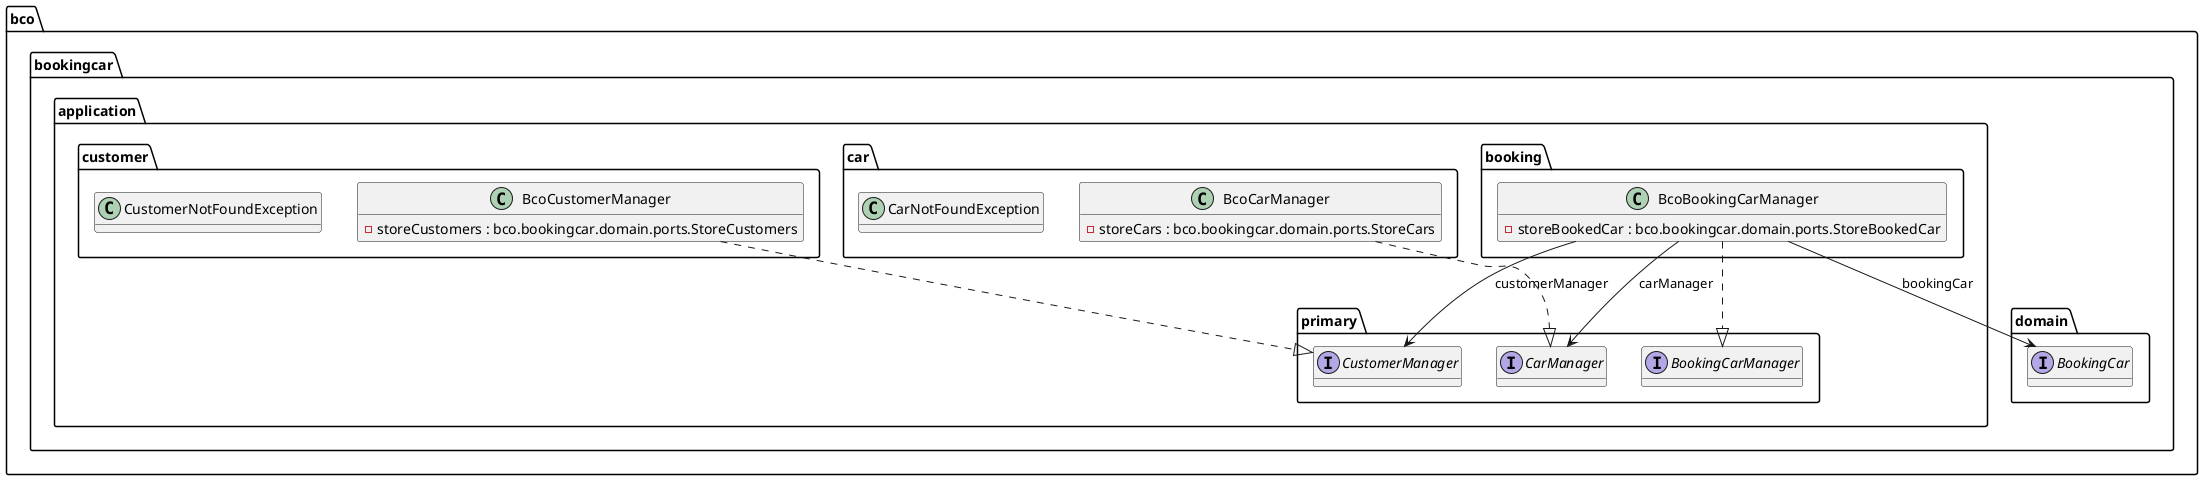 @startuml

class bco.bookingcar.application.booking.BcoBookingCarManager {
	{field} -storeBookedCar : bco.bookingcar.domain.ports.StoreBookedCar
	{method} +book ( paramUUID1 : java.util.UUID , paramUUID2 : java.util.UUID , paramPeriod3 : bco.bookingcar.domain.shared.Period ) : bco.bookingcar.domain.booking.BookedCar
	{method} +search ( paramSearchAvailableCarsCriterias1 : bco.bookingcar.domain.booking.SearchAvailableCarsCriterias ) : java.util.List
}


class bco.bookingcar.application.car.BcoCarManager {
	{field} -storeCars : bco.bookingcar.domain.ports.StoreCars
	{method} +findById ( paramUUID1 : java.util.UUID ) : bco.bookingcar.domain.car.Car
}


class bco.bookingcar.application.car.CarNotFoundException {
}


class bco.bookingcar.application.customer.BcoCustomerManager {
	{field} -storeCustomers : bco.bookingcar.domain.ports.StoreCustomers
	{method} +findById ( paramUUID1 : java.util.UUID ) : bco.bookingcar.domain.customer.Customer
}


class bco.bookingcar.application.customer.CustomerNotFoundException {
}


interface bco.bookingcar.application.primary.BookingCarManager {
	{method}  {abstract} +book ( paramUUID1 : java.util.UUID , paramUUID2 : java.util.UUID , paramPeriod3 : bco.bookingcar.domain.shared.Period ) : bco.bookingcar.domain.booking.BookedCar
	{method}  {abstract} +search ( paramSearchAvailableCarsCriterias1 : bco.bookingcar.domain.booking.SearchAvailableCarsCriterias ) : java.util.List
}


interface bco.bookingcar.application.primary.CarManager {
	{method}  {abstract} +findById ( paramUUID1 : java.util.UUID ) : bco.bookingcar.domain.car.Car
}


interface bco.bookingcar.application.primary.CustomerManager {
	{method}  {abstract} +findById ( paramUUID1 : java.util.UUID ) : bco.bookingcar.domain.customer.Customer
}


interface bco.bookingcar.domain.BookingCar {
	{method}  {abstract} +book ( paramBookingCarAttempt1 : bco.bookingcar.domain.booking.BookingCarAttempt ) : bco.bookingcar.domain.booking.BookedCar
	{method}  {abstract} +search ( paramSearchAvailableCarsCriterias1 : bco.bookingcar.domain.booking.SearchAvailableCarsCriterias ) : java.util.List
}




bco.bookingcar.application.booking.BcoBookingCarManager -->  bco.bookingcar.application.primary.CarManager : carManager
bco.bookingcar.application.booking.BcoBookingCarManager -->  bco.bookingcar.application.primary.CustomerManager : customerManager
bco.bookingcar.application.booking.BcoBookingCarManager -->  bco.bookingcar.domain.BookingCar : bookingCar
bco.bookingcar.application.booking.BcoBookingCarManager ..|>  bco.bookingcar.application.primary.BookingCarManager
bco.bookingcar.application.car.BcoCarManager ..|>  bco.bookingcar.application.primary.CarManager
bco.bookingcar.application.customer.BcoCustomerManager ..|>  bco.bookingcar.application.primary.CustomerManager

hide methods

@enduml